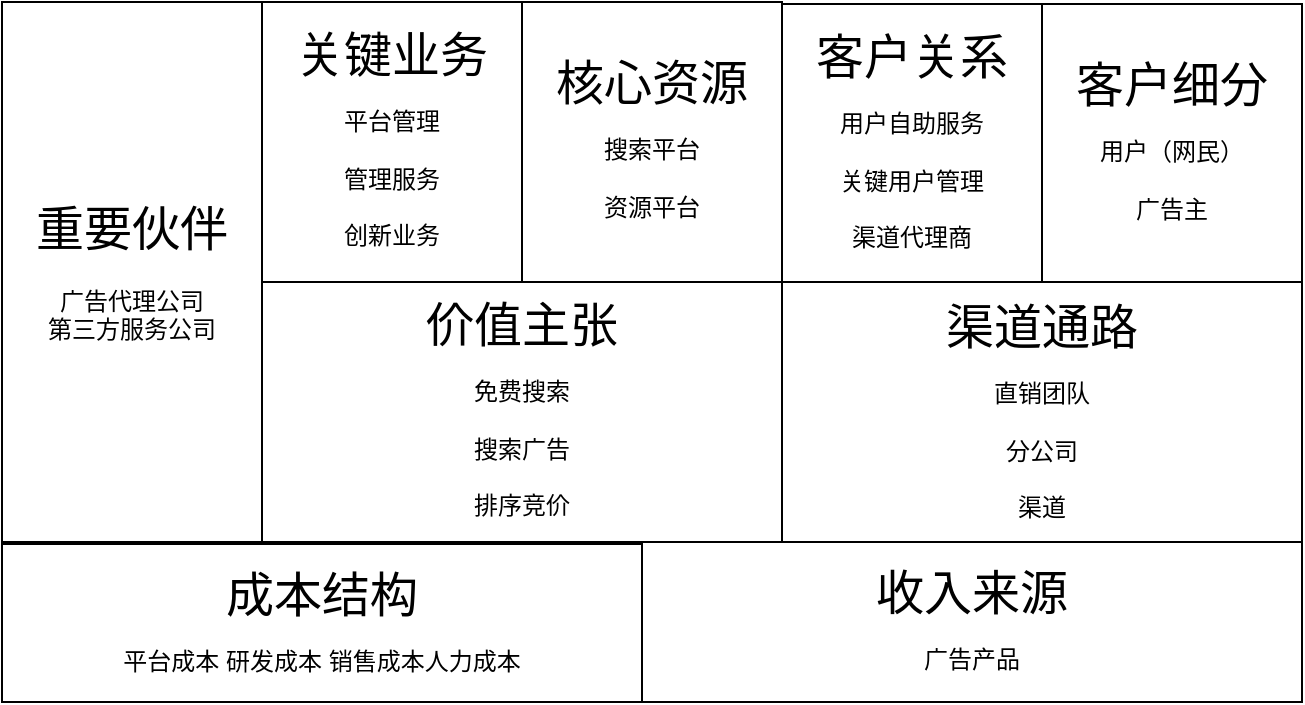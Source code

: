 <mxfile version="17.1.1" type="github">
  <diagram id="MZ_fBldyMYIC2ey2OPxV" name="Page-1">
    <mxGraphModel dx="782" dy="514" grid="1" gridSize="10" guides="1" tooltips="1" connect="1" arrows="1" fold="1" page="1" pageScale="1" pageWidth="827" pageHeight="1169" math="0" shadow="0">
      <root>
        <mxCell id="0" />
        <mxCell id="1" parent="0" />
        <mxCell id="GGWF5jEbp14LgJkGm97j-14" value="&lt;font style=&quot;font-size: 24px&quot;&gt;重要伙伴&lt;/font&gt;&lt;br&gt;&lt;br&gt;广告代理公司&lt;br&gt;第三方服务公司" style="rounded=0;whiteSpace=wrap;html=1;" vertex="1" parent="1">
          <mxGeometry x="130" y="90" width="130" height="270" as="geometry" />
        </mxCell>
        <mxCell id="GGWF5jEbp14LgJkGm97j-15" value="关键业务&lt;br&gt;&lt;font style=&quot;font-size: 12px&quot;&gt;平台管理&lt;br&gt;管理服务&lt;br&gt;创新业务&lt;/font&gt;" style="rounded=0;whiteSpace=wrap;html=1;fontSize=24;" vertex="1" parent="1">
          <mxGeometry x="260" y="90" width="130" height="140" as="geometry" />
        </mxCell>
        <mxCell id="GGWF5jEbp14LgJkGm97j-16" value="核心资源&lt;br&gt;&lt;font style=&quot;font-size: 12px&quot;&gt;搜索平台&lt;br&gt;资源平台&lt;/font&gt;" style="rounded=0;whiteSpace=wrap;html=1;fontSize=24;" vertex="1" parent="1">
          <mxGeometry x="390" y="90" width="130" height="140" as="geometry" />
        </mxCell>
        <mxCell id="GGWF5jEbp14LgJkGm97j-17" value="价值主张&lt;br&gt;&lt;font style=&quot;font-size: 12px&quot;&gt;免费搜索&lt;br&gt;搜索广告&lt;br&gt;排序竞价&lt;/font&gt;" style="rounded=0;whiteSpace=wrap;html=1;fontSize=24;" vertex="1" parent="1">
          <mxGeometry x="260" y="230" width="260" height="130" as="geometry" />
        </mxCell>
        <mxCell id="GGWF5jEbp14LgJkGm97j-18" value="客户关系&lt;br&gt;&lt;font style=&quot;font-size: 12px&quot;&gt;用户自助服务&lt;br&gt;关键用户管理&lt;br&gt;渠道代理商&lt;/font&gt;" style="rounded=0;whiteSpace=wrap;html=1;fontSize=24;" vertex="1" parent="1">
          <mxGeometry x="520" y="91" width="130" height="140" as="geometry" />
        </mxCell>
        <mxCell id="GGWF5jEbp14LgJkGm97j-19" value="客户细分&lt;br&gt;&lt;font style=&quot;font-size: 12px&quot;&gt;用户（网民）&lt;br&gt;广告主&lt;/font&gt;" style="rounded=0;whiteSpace=wrap;html=1;fontSize=24;" vertex="1" parent="1">
          <mxGeometry x="650" y="91" width="130" height="140" as="geometry" />
        </mxCell>
        <mxCell id="GGWF5jEbp14LgJkGm97j-20" value="渠道通路&lt;br&gt;&lt;font style=&quot;font-size: 12px&quot;&gt;直销团队&lt;br&gt;分公司&lt;br&gt;渠道&lt;/font&gt;" style="rounded=0;whiteSpace=wrap;html=1;fontSize=24;" vertex="1" parent="1">
          <mxGeometry x="520" y="230" width="260" height="131" as="geometry" />
        </mxCell>
        <mxCell id="GGWF5jEbp14LgJkGm97j-21" value="&lt;font&gt;&lt;font style=&quot;font-size: 24px&quot;&gt;成本结构&lt;/font&gt;&lt;br&gt;&lt;span style=&quot;font-size: 12px&quot;&gt;平台成本 研发成本 销售成本人力成本&lt;/span&gt;&lt;/font&gt;" style="rounded=0;whiteSpace=wrap;html=1;fontSize=24;" vertex="1" parent="1">
          <mxGeometry x="130" y="361" width="320" height="79" as="geometry" />
        </mxCell>
        <mxCell id="GGWF5jEbp14LgJkGm97j-22" value="收入来源&lt;br&gt;&lt;font style=&quot;font-size: 12px&quot;&gt;广告产品&lt;/font&gt;" style="rounded=0;whiteSpace=wrap;html=1;fontSize=24;" vertex="1" parent="1">
          <mxGeometry x="450" y="360" width="330" height="80" as="geometry" />
        </mxCell>
      </root>
    </mxGraphModel>
  </diagram>
</mxfile>
